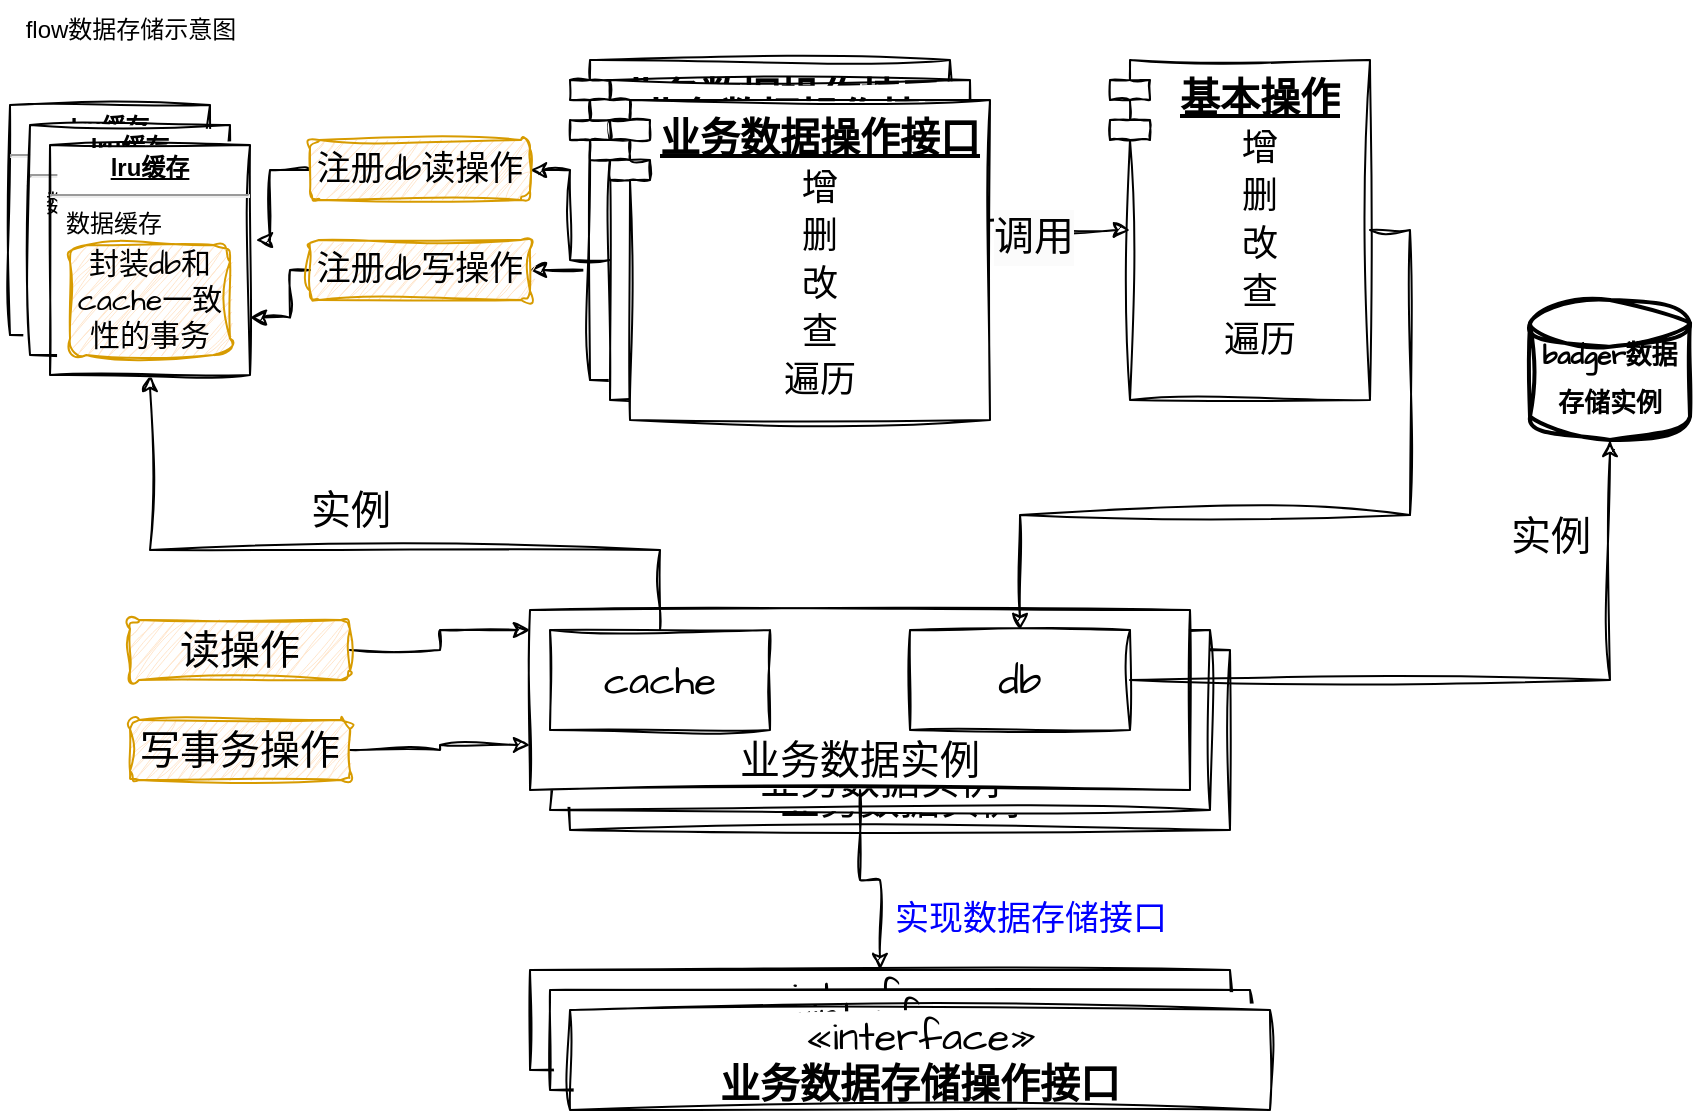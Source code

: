 <mxfile version="21.2.9" type="github">
  <diagram name="第 1 页" id="E3n1WXMuvQouduq9jZph">
    <mxGraphModel dx="1129" dy="673" grid="1" gridSize="10" guides="1" tooltips="1" connect="1" arrows="1" fold="1" page="1" pageScale="1" pageWidth="827" pageHeight="1169" math="0" shadow="0">
      <root>
        <mxCell id="0" />
        <mxCell id="1" parent="0" />
        <mxCell id="znZ222ZgF7L_4XlqrHwq-1" value="业务数据实例" style="html=1;whiteSpace=wrap;sketch=1;hachureGap=4;jiggle=2;curveFitting=1;fontFamily=Architects Daughter;fontSource=https%3A%2F%2Ffonts.googleapis.com%2Fcss%3Ffamily%3DArchitects%2BDaughter;fontSize=20;verticalAlign=bottom;" vertex="1" parent="1">
          <mxGeometry x="560" y="445" width="330" height="90" as="geometry" />
        </mxCell>
        <mxCell id="znZ222ZgF7L_4XlqrHwq-2" value="业务数据实例" style="html=1;whiteSpace=wrap;sketch=1;hachureGap=4;jiggle=2;curveFitting=1;fontFamily=Architects Daughter;fontSource=https%3A%2F%2Ffonts.googleapis.com%2Fcss%3Ffamily%3DArchitects%2BDaughter;fontSize=20;verticalAlign=bottom;" vertex="1" parent="1">
          <mxGeometry x="550" y="435" width="330" height="90" as="geometry" />
        </mxCell>
        <mxCell id="znZ222ZgF7L_4XlqrHwq-3" style="edgeStyle=orthogonalEdgeStyle;rounded=0;sketch=1;hachureGap=4;jiggle=2;curveFitting=1;orthogonalLoop=1;jettySize=auto;html=1;entryX=0.5;entryY=0;entryDx=0;entryDy=0;fontFamily=Architects Daughter;fontSource=https%3A%2F%2Ffonts.googleapis.com%2Fcss%3Ffamily%3DArchitects%2BDaughter;fontSize=16;" edge="1" parent="1" source="znZ222ZgF7L_4XlqrHwq-11" target="znZ222ZgF7L_4XlqrHwq-8">
          <mxGeometry relative="1" as="geometry" />
        </mxCell>
        <mxCell id="znZ222ZgF7L_4XlqrHwq-4" value="&lt;font face=&quot;Comic Sans MS&quot;&gt;&lt;u&gt;&lt;b&gt;基本操作&lt;/b&gt;&lt;/u&gt;&lt;/font&gt;&lt;br&gt;&lt;font style=&quot;font-size: 18px;&quot; face=&quot;Comic Sans MS&quot;&gt;增&lt;br&gt;删&lt;br&gt;改&lt;br&gt;查&lt;br&gt;遍历&lt;/font&gt;" style="shape=module;align=left;spacingLeft=20;align=center;verticalAlign=top;whiteSpace=wrap;html=1;sketch=1;hachureGap=4;jiggle=2;curveFitting=1;fontFamily=Architects Daughter;fontSource=https%3A%2F%2Ffonts.googleapis.com%2Fcss%3Ffamily%3DArchitects%2BDaughter;fontSize=20;" vertex="1" parent="1">
          <mxGeometry x="830" y="150" width="130" height="170" as="geometry" />
        </mxCell>
        <mxCell id="znZ222ZgF7L_4XlqrHwq-5" style="edgeStyle=orthogonalEdgeStyle;rounded=0;sketch=1;hachureGap=4;jiggle=2;curveFitting=1;orthogonalLoop=1;jettySize=auto;html=1;entryX=0;entryY=0.5;entryDx=10;entryDy=0;entryPerimeter=0;fontFamily=Architects Daughter;fontSource=https%3A%2F%2Ffonts.googleapis.com%2Fcss%3Ffamily%3DArchitects%2BDaughter;fontSize=16;" edge="1" parent="1" source="znZ222ZgF7L_4XlqrHwq-7" target="znZ222ZgF7L_4XlqrHwq-4">
          <mxGeometry relative="1" as="geometry" />
        </mxCell>
        <mxCell id="znZ222ZgF7L_4XlqrHwq-6" style="edgeStyle=orthogonalEdgeStyle;rounded=0;sketch=1;hachureGap=4;jiggle=2;curveFitting=1;orthogonalLoop=1;jettySize=auto;html=1;exitX=0;exitY=0.75;exitDx=10;exitDy=0;exitPerimeter=0;entryX=1;entryY=0.5;entryDx=0;entryDy=0;fontFamily=Architects Daughter;fontSource=https%3A%2F%2Ffonts.googleapis.com%2Fcss%3Ffamily%3DArchitects%2BDaughter;fontSize=16;" edge="1" parent="1" source="znZ222ZgF7L_4XlqrHwq-7" target="znZ222ZgF7L_4XlqrHwq-35">
          <mxGeometry relative="1" as="geometry">
            <Array as="points">
              <mxPoint x="570" y="255" />
            </Array>
          </mxGeometry>
        </mxCell>
        <mxCell id="znZ222ZgF7L_4XlqrHwq-7" value="&lt;font face=&quot;Comic Sans MS&quot;&gt;&lt;u&gt;&lt;b&gt;业务数据操作接口&lt;/b&gt;&lt;/u&gt;&lt;/font&gt;&lt;br&gt;&lt;font style=&quot;font-size: 18px;&quot; face=&quot;Comic Sans MS&quot;&gt;增&lt;br&gt;删&lt;br&gt;改&lt;br&gt;查&lt;br&gt;遍历&lt;/font&gt;" style="shape=module;align=left;spacingLeft=20;align=center;verticalAlign=top;whiteSpace=wrap;html=1;sketch=1;hachureGap=4;jiggle=2;curveFitting=1;fontFamily=Architects Daughter;fontSource=https%3A%2F%2Ffonts.googleapis.com%2Fcss%3Ffamily%3DArchitects%2BDaughter;fontSize=20;" vertex="1" parent="1">
          <mxGeometry x="560" y="150" width="190" height="160" as="geometry" />
        </mxCell>
        <mxCell id="znZ222ZgF7L_4XlqrHwq-8" value="«interface»&lt;br&gt;&lt;b&gt;业务数据存储操作接口&lt;/b&gt;" style="html=1;whiteSpace=wrap;sketch=1;hachureGap=4;jiggle=2;curveFitting=1;fontFamily=Architects Daughter;fontSource=https%3A%2F%2Ffonts.googleapis.com%2Fcss%3Ffamily%3DArchitects%2BDaughter;fontSize=20;" vertex="1" parent="1">
          <mxGeometry x="540" y="605" width="350" height="50" as="geometry" />
        </mxCell>
        <mxCell id="znZ222ZgF7L_4XlqrHwq-9" value="实现数据存储接口" style="text;html=1;align=center;verticalAlign=middle;resizable=0;points=[];autosize=1;strokeColor=none;fillColor=none;fontSize=17;fontFamily=Architects Daughter;fontColor=#0000FF;" vertex="1" parent="1">
          <mxGeometry x="710" y="565" width="160" height="30" as="geometry" />
        </mxCell>
        <mxCell id="znZ222ZgF7L_4XlqrHwq-10" value="&lt;span style=&quot;color: rgb(0, 0, 0); font-family: &amp;quot;Architects Daughter&amp;quot;; font-size: 20px; font-style: normal; font-variant-ligatures: normal; font-variant-caps: normal; font-weight: 400; letter-spacing: normal; orphans: 2; text-align: center; text-indent: 0px; text-transform: none; widows: 2; word-spacing: 0px; -webkit-text-stroke-width: 0px; background-color: rgb(251, 251, 251); text-decoration-thickness: initial; text-decoration-style: initial; text-decoration-color: initial; float: none; display: inline !important;&quot;&gt;调用&lt;/span&gt;" style="text;whiteSpace=wrap;html=1;fontSize=20;fontFamily=Architects Daughter;" vertex="1" parent="1">
          <mxGeometry x="770" y="220" width="70" height="50" as="geometry" />
        </mxCell>
        <mxCell id="znZ222ZgF7L_4XlqrHwq-11" value="业务数据实例" style="html=1;whiteSpace=wrap;sketch=1;hachureGap=4;jiggle=2;curveFitting=1;fontFamily=Architects Daughter;fontSource=https%3A%2F%2Ffonts.googleapis.com%2Fcss%3Ffamily%3DArchitects%2BDaughter;fontSize=20;verticalAlign=bottom;" vertex="1" parent="1">
          <mxGeometry x="540" y="425" width="330" height="90" as="geometry" />
        </mxCell>
        <mxCell id="znZ222ZgF7L_4XlqrHwq-12" value="&lt;p style=&quot;margin:0px;margin-top:4px;text-align:center;text-decoration:underline;&quot;&gt;&lt;b&gt;lru缓存&lt;/b&gt;&lt;/p&gt;&lt;hr&gt;&lt;p style=&quot;margin:0px;margin-left:8px;&quot;&gt;&lt;span style=&quot;background-color: initial;&quot;&gt;数据缓存&lt;/span&gt;&lt;br&gt;&lt;/p&gt;" style="verticalAlign=top;align=left;overflow=fill;fontSize=12;fontFamily=Helvetica;html=1;whiteSpace=wrap;sketch=1;hachureGap=4;jiggle=2;curveFitting=1;fontSource=https%3A%2F%2Ffonts.googleapis.com%2Fcss%3Ffamily%3DArchitects%2BDaughter;" vertex="1" parent="1">
          <mxGeometry x="280" y="172.5" width="100" height="115" as="geometry" />
        </mxCell>
        <mxCell id="znZ222ZgF7L_4XlqrHwq-13" style="edgeStyle=orthogonalEdgeStyle;rounded=0;sketch=1;hachureGap=4;jiggle=2;curveFitting=1;orthogonalLoop=1;jettySize=auto;html=1;entryX=0.5;entryY=1;entryDx=0;entryDy=0;fontFamily=Architects Daughter;fontSource=https%3A%2F%2Ffonts.googleapis.com%2Fcss%3Ffamily%3DArchitects%2BDaughter;fontSize=16;entryPerimeter=0;" edge="1" parent="1" source="znZ222ZgF7L_4XlqrHwq-14" target="znZ222ZgF7L_4XlqrHwq-22">
          <mxGeometry relative="1" as="geometry">
            <mxPoint x="1075" y="355" as="targetPoint" />
          </mxGeometry>
        </mxCell>
        <mxCell id="znZ222ZgF7L_4XlqrHwq-14" value="db" style="html=1;whiteSpace=wrap;sketch=1;hachureGap=4;jiggle=2;curveFitting=1;fontFamily=Architects Daughter;fontSource=https%3A%2F%2Ffonts.googleapis.com%2Fcss%3Ffamily%3DArchitects%2BDaughter;fontSize=20;" vertex="1" parent="1">
          <mxGeometry x="730" y="435" width="110" height="50" as="geometry" />
        </mxCell>
        <mxCell id="znZ222ZgF7L_4XlqrHwq-15" style="edgeStyle=orthogonalEdgeStyle;rounded=0;sketch=1;hachureGap=4;jiggle=2;curveFitting=1;orthogonalLoop=1;jettySize=auto;html=1;entryX=0.5;entryY=1;entryDx=0;entryDy=0;fontFamily=Architects Daughter;fontSource=https%3A%2F%2Ffonts.googleapis.com%2Fcss%3Ffamily%3DArchitects%2BDaughter;fontSize=16;" edge="1" parent="1" source="znZ222ZgF7L_4XlqrHwq-17" target="znZ222ZgF7L_4XlqrHwq-25">
          <mxGeometry relative="1" as="geometry">
            <Array as="points">
              <mxPoint x="605" y="395" />
              <mxPoint x="350" y="395" />
            </Array>
          </mxGeometry>
        </mxCell>
        <mxCell id="znZ222ZgF7L_4XlqrHwq-16" value="实例" style="edgeLabel;html=1;align=center;verticalAlign=middle;resizable=0;points=[];fontSize=20;fontFamily=Architects Daughter;" vertex="1" connectable="0" parent="znZ222ZgF7L_4XlqrHwq-15">
          <mxGeometry x="0.48" y="-2" relative="1" as="geometry">
            <mxPoint x="88" y="-18" as="offset" />
          </mxGeometry>
        </mxCell>
        <mxCell id="znZ222ZgF7L_4XlqrHwq-17" value="cache" style="html=1;whiteSpace=wrap;sketch=1;hachureGap=4;jiggle=2;curveFitting=1;fontFamily=Architects Daughter;fontSource=https%3A%2F%2Ffonts.googleapis.com%2Fcss%3Ffamily%3DArchitects%2BDaughter;fontSize=20;" vertex="1" parent="1">
          <mxGeometry x="550" y="435" width="110" height="50" as="geometry" />
        </mxCell>
        <mxCell id="znZ222ZgF7L_4XlqrHwq-18" value="实例" style="text;html=1;align=center;verticalAlign=middle;resizable=0;points=[];autosize=1;strokeColor=none;fillColor=none;fontSize=20;fontFamily=Architects Daughter;" vertex="1" parent="1">
          <mxGeometry x="1020" y="368" width="60" height="40" as="geometry" />
        </mxCell>
        <mxCell id="znZ222ZgF7L_4XlqrHwq-19" value="&lt;font face=&quot;Comic Sans MS&quot;&gt;&lt;u&gt;&lt;b&gt;业务数据操作接口&lt;/b&gt;&lt;/u&gt;&lt;/font&gt;&lt;br&gt;&lt;font style=&quot;font-size: 18px;&quot; face=&quot;Comic Sans MS&quot;&gt;增&lt;br&gt;删&lt;br&gt;改&lt;br&gt;查&lt;br&gt;遍历&lt;/font&gt;" style="shape=module;align=left;spacingLeft=20;align=center;verticalAlign=top;whiteSpace=wrap;html=1;sketch=1;hachureGap=4;jiggle=2;curveFitting=1;fontFamily=Architects Daughter;fontSource=https%3A%2F%2Ffonts.googleapis.com%2Fcss%3Ffamily%3DArchitects%2BDaughter;fontSize=20;" vertex="1" parent="1">
          <mxGeometry x="570" y="160" width="190" height="160" as="geometry" />
        </mxCell>
        <mxCell id="znZ222ZgF7L_4XlqrHwq-20" style="edgeStyle=orthogonalEdgeStyle;rounded=0;sketch=1;hachureGap=4;jiggle=2;curveFitting=1;orthogonalLoop=1;jettySize=auto;html=1;entryX=1;entryY=0.5;entryDx=0;entryDy=0;fontFamily=Architects Daughter;fontSource=https%3A%2F%2Ffonts.googleapis.com%2Fcss%3Ffamily%3DArchitects%2BDaughter;fontSize=16;" edge="1" parent="1" source="znZ222ZgF7L_4XlqrHwq-21" target="znZ222ZgF7L_4XlqrHwq-33">
          <mxGeometry relative="1" as="geometry" />
        </mxCell>
        <mxCell id="znZ222ZgF7L_4XlqrHwq-21" value="&lt;font face=&quot;Comic Sans MS&quot;&gt;&lt;u&gt;&lt;b&gt;业务数据操作接口&lt;/b&gt;&lt;/u&gt;&lt;/font&gt;&lt;br&gt;&lt;font style=&quot;font-size: 18px;&quot; face=&quot;Comic Sans MS&quot;&gt;增&lt;br&gt;删&lt;br&gt;改&lt;br&gt;查&lt;br&gt;遍历&lt;/font&gt;" style="shape=module;align=left;spacingLeft=20;align=center;verticalAlign=top;whiteSpace=wrap;html=1;sketch=1;hachureGap=4;jiggle=2;curveFitting=1;fontFamily=Architects Daughter;fontSource=https%3A%2F%2Ffonts.googleapis.com%2Fcss%3Ffamily%3DArchitects%2BDaughter;fontSize=20;" vertex="1" parent="1">
          <mxGeometry x="580" y="170" width="190" height="160" as="geometry" />
        </mxCell>
        <mxCell id="znZ222ZgF7L_4XlqrHwq-22" value="&lt;p style=&quot;border-color: var(--border-color); margin: 4px 0px 0px;&quot;&gt;&lt;b style=&quot;border-color: var(--border-color);&quot;&gt;&lt;font style=&quot;font-size: 13px;&quot;&gt;badger数据存储实例&lt;/font&gt;&lt;/b&gt;&lt;/p&gt;" style="strokeWidth=2;html=1;shape=mxgraph.flowchart.database;whiteSpace=wrap;sketch=1;hachureGap=4;jiggle=2;curveFitting=1;fontFamily=Architects Daughter;fontSource=https%3A%2F%2Ffonts.googleapis.com%2Fcss%3Ffamily%3DArchitects%2BDaughter;fontSize=20;" vertex="1" parent="1">
          <mxGeometry x="1040" y="270" width="80" height="70" as="geometry" />
        </mxCell>
        <mxCell id="znZ222ZgF7L_4XlqrHwq-23" style="edgeStyle=orthogonalEdgeStyle;rounded=0;sketch=1;hachureGap=4;jiggle=2;curveFitting=1;orthogonalLoop=1;jettySize=auto;html=1;exitX=1;exitY=0.5;exitDx=0;exitDy=0;fontFamily=Architects Daughter;fontSource=https%3A%2F%2Ffonts.googleapis.com%2Fcss%3Ffamily%3DArchitects%2BDaughter;fontSize=16;entryX=0.5;entryY=0;entryDx=0;entryDy=0;" edge="1" parent="1" source="znZ222ZgF7L_4XlqrHwq-4" target="znZ222ZgF7L_4XlqrHwq-14">
          <mxGeometry relative="1" as="geometry">
            <mxPoint x="785" y="445" as="targetPoint" />
          </mxGeometry>
        </mxCell>
        <mxCell id="znZ222ZgF7L_4XlqrHwq-24" value="&lt;p style=&quot;margin:0px;margin-top:4px;text-align:center;text-decoration:underline;&quot;&gt;&lt;b&gt;lru缓存&lt;/b&gt;&lt;/p&gt;&lt;hr&gt;&lt;p style=&quot;margin:0px;margin-left:8px;&quot;&gt;&lt;span style=&quot;background-color: initial;&quot;&gt;数据缓存&lt;/span&gt;&lt;br&gt;&lt;/p&gt;" style="verticalAlign=top;align=left;overflow=fill;fontSize=12;fontFamily=Helvetica;html=1;whiteSpace=wrap;sketch=1;hachureGap=4;jiggle=2;curveFitting=1;fontSource=https%3A%2F%2Ffonts.googleapis.com%2Fcss%3Ffamily%3DArchitects%2BDaughter;" vertex="1" parent="1">
          <mxGeometry x="290" y="182.5" width="100" height="115" as="geometry" />
        </mxCell>
        <mxCell id="znZ222ZgF7L_4XlqrHwq-25" value="&lt;p style=&quot;margin:0px;margin-top:4px;text-align:center;text-decoration:underline;&quot;&gt;&lt;b&gt;lru缓存&lt;/b&gt;&lt;/p&gt;&lt;hr&gt;&lt;p style=&quot;margin:0px;margin-left:8px;&quot;&gt;&lt;span style=&quot;background-color: initial;&quot;&gt;数据缓存&lt;/span&gt;&lt;br&gt;&lt;/p&gt;" style="verticalAlign=top;align=left;overflow=fill;fontSize=12;fontFamily=Helvetica;html=1;whiteSpace=wrap;sketch=1;hachureGap=4;jiggle=2;curveFitting=1;fontSource=https%3A%2F%2Ffonts.googleapis.com%2Fcss%3Ffamily%3DArchitects%2BDaughter;" vertex="1" parent="1">
          <mxGeometry x="300" y="192.5" width="100" height="115" as="geometry" />
        </mxCell>
        <mxCell id="znZ222ZgF7L_4XlqrHwq-26" value="«interface»&lt;br&gt;&lt;b&gt;业务数据存储操作接口&lt;/b&gt;" style="html=1;whiteSpace=wrap;sketch=1;hachureGap=4;jiggle=2;curveFitting=1;fontFamily=Architects Daughter;fontSource=https%3A%2F%2Ffonts.googleapis.com%2Fcss%3Ffamily%3DArchitects%2BDaughter;fontSize=20;" vertex="1" parent="1">
          <mxGeometry x="550" y="615" width="350" height="50" as="geometry" />
        </mxCell>
        <mxCell id="znZ222ZgF7L_4XlqrHwq-27" value="«interface»&lt;br&gt;&lt;b&gt;业务数据存储操作接口&lt;/b&gt;" style="html=1;whiteSpace=wrap;sketch=1;hachureGap=4;jiggle=2;curveFitting=1;fontFamily=Architects Daughter;fontSource=https%3A%2F%2Ffonts.googleapis.com%2Fcss%3Ffamily%3DArchitects%2BDaughter;fontSize=20;" vertex="1" parent="1">
          <mxGeometry x="560" y="625" width="350" height="50" as="geometry" />
        </mxCell>
        <mxCell id="znZ222ZgF7L_4XlqrHwq-28" style="edgeStyle=orthogonalEdgeStyle;rounded=0;sketch=1;hachureGap=4;jiggle=2;curveFitting=1;orthogonalLoop=1;jettySize=auto;html=1;entryX=0;entryY=0.111;entryDx=0;entryDy=0;entryPerimeter=0;fontFamily=Architects Daughter;fontSource=https%3A%2F%2Ffonts.googleapis.com%2Fcss%3Ffamily%3DArchitects%2BDaughter;fontSize=16;" edge="1" parent="1" source="znZ222ZgF7L_4XlqrHwq-29" target="znZ222ZgF7L_4XlqrHwq-11">
          <mxGeometry relative="1" as="geometry" />
        </mxCell>
        <mxCell id="znZ222ZgF7L_4XlqrHwq-29" value="读操作" style="rounded=1;whiteSpace=wrap;html=1;sketch=1;hachureGap=4;jiggle=2;curveFitting=1;fontFamily=Architects Daughter;fontSource=https%3A%2F%2Ffonts.googleapis.com%2Fcss%3Ffamily%3DArchitects%2BDaughter;fontSize=20;fillColor=#ffe6cc;strokeColor=#d79b00;" vertex="1" parent="1">
          <mxGeometry x="340" y="430" width="110" height="30" as="geometry" />
        </mxCell>
        <mxCell id="znZ222ZgF7L_4XlqrHwq-30" style="edgeStyle=orthogonalEdgeStyle;rounded=0;sketch=1;hachureGap=4;jiggle=2;curveFitting=1;orthogonalLoop=1;jettySize=auto;html=1;exitX=1;exitY=0.5;exitDx=0;exitDy=0;entryX=0;entryY=0.75;entryDx=0;entryDy=0;fontFamily=Architects Daughter;fontSource=https%3A%2F%2Ffonts.googleapis.com%2Fcss%3Ffamily%3DArchitects%2BDaughter;fontSize=16;" edge="1" parent="1" source="znZ222ZgF7L_4XlqrHwq-31" target="znZ222ZgF7L_4XlqrHwq-11">
          <mxGeometry relative="1" as="geometry" />
        </mxCell>
        <mxCell id="znZ222ZgF7L_4XlqrHwq-31" value="写事务操作" style="rounded=1;whiteSpace=wrap;html=1;sketch=1;hachureGap=4;jiggle=2;curveFitting=1;fontFamily=Architects Daughter;fontSource=https%3A%2F%2Ffonts.googleapis.com%2Fcss%3Ffamily%3DArchitects%2BDaughter;fontSize=20;fillColor=#ffe6cc;strokeColor=#d79b00;" vertex="1" parent="1">
          <mxGeometry x="340" y="480" width="110" height="30" as="geometry" />
        </mxCell>
        <mxCell id="znZ222ZgF7L_4XlqrHwq-32" style="edgeStyle=orthogonalEdgeStyle;rounded=0;sketch=1;hachureGap=4;jiggle=2;curveFitting=1;orthogonalLoop=1;jettySize=auto;html=1;entryX=1.03;entryY=0.413;entryDx=0;entryDy=0;entryPerimeter=0;fontFamily=Architects Daughter;fontSource=https%3A%2F%2Ffonts.googleapis.com%2Fcss%3Ffamily%3DArchitects%2BDaughter;fontSize=16;" edge="1" parent="1" source="znZ222ZgF7L_4XlqrHwq-33" target="znZ222ZgF7L_4XlqrHwq-25">
          <mxGeometry relative="1" as="geometry" />
        </mxCell>
        <mxCell id="znZ222ZgF7L_4XlqrHwq-33" value="注册db读操作" style="rounded=1;whiteSpace=wrap;html=1;sketch=1;hachureGap=4;jiggle=2;curveFitting=1;fontFamily=Architects Daughter;fontSource=https%3A%2F%2Ffonts.googleapis.com%2Fcss%3Ffamily%3DArchitects%2BDaughter;fontSize=17;fillColor=#ffe6cc;strokeColor=#d79b00;" vertex="1" parent="1">
          <mxGeometry x="430" y="190" width="110" height="30" as="geometry" />
        </mxCell>
        <mxCell id="znZ222ZgF7L_4XlqrHwq-34" style="edgeStyle=orthogonalEdgeStyle;rounded=0;sketch=1;hachureGap=4;jiggle=2;curveFitting=1;orthogonalLoop=1;jettySize=auto;html=1;exitX=0;exitY=0.5;exitDx=0;exitDy=0;entryX=1;entryY=0.75;entryDx=0;entryDy=0;fontFamily=Architects Daughter;fontSource=https%3A%2F%2Ffonts.googleapis.com%2Fcss%3Ffamily%3DArchitects%2BDaughter;fontSize=16;" edge="1" parent="1" source="znZ222ZgF7L_4XlqrHwq-35" target="znZ222ZgF7L_4XlqrHwq-25">
          <mxGeometry relative="1" as="geometry">
            <Array as="points">
              <mxPoint x="420" y="255" />
              <mxPoint x="420" y="279" />
            </Array>
          </mxGeometry>
        </mxCell>
        <mxCell id="znZ222ZgF7L_4XlqrHwq-35" value="注册db写操作" style="rounded=1;whiteSpace=wrap;html=1;sketch=1;hachureGap=4;jiggle=2;curveFitting=1;fontFamily=Architects Daughter;fontSource=https%3A%2F%2Ffonts.googleapis.com%2Fcss%3Ffamily%3DArchitects%2BDaughter;fontSize=17;fillColor=#ffe6cc;strokeColor=#d79b00;" vertex="1" parent="1">
          <mxGeometry x="430" y="240" width="110" height="30" as="geometry" />
        </mxCell>
        <mxCell id="znZ222ZgF7L_4XlqrHwq-36" value="封装db和cache一致性的事务" style="rounded=1;whiteSpace=wrap;html=1;sketch=1;hachureGap=4;jiggle=2;curveFitting=1;fontFamily=Architects Daughter;fontSource=https%3A%2F%2Ffonts.googleapis.com%2Fcss%3Ffamily%3DArchitects%2BDaughter;fontSize=15;fillColor=#ffe6cc;strokeColor=#d79b00;" vertex="1" parent="1">
          <mxGeometry x="310" y="242.5" width="80" height="55" as="geometry" />
        </mxCell>
        <mxCell id="znZ222ZgF7L_4XlqrHwq-37" value="flow数据存储示意图" style="text;html=1;align=center;verticalAlign=middle;resizable=0;points=[];autosize=1;strokeColor=none;fillColor=none;" vertex="1" parent="1">
          <mxGeometry x="275" y="120" width="130" height="30" as="geometry" />
        </mxCell>
      </root>
    </mxGraphModel>
  </diagram>
</mxfile>

